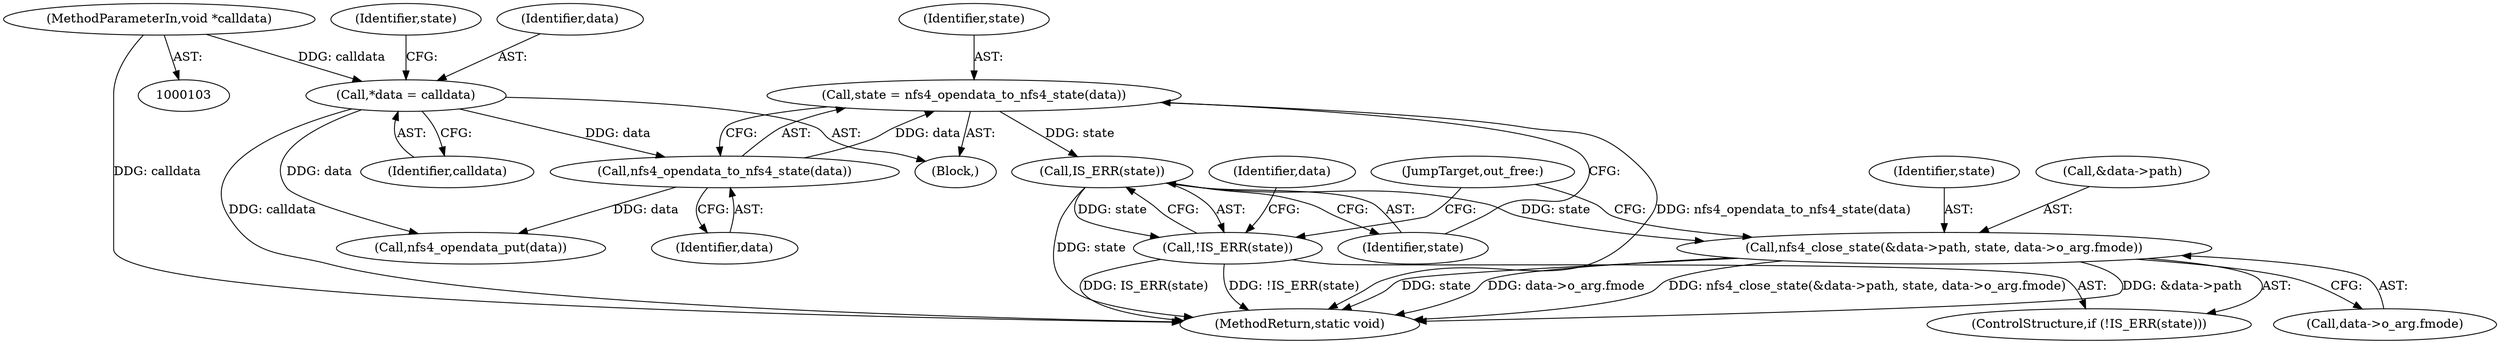 digraph "0_linux_dc0b027dfadfcb8a5504f7d8052754bf8d501ab9_15@API" {
"1000142" [label="(Call,state = nfs4_opendata_to_nfs4_state(data))"];
"1000144" [label="(Call,nfs4_opendata_to_nfs4_state(data))"];
"1000107" [label="(Call,*data = calldata)"];
"1000104" [label="(MethodParameterIn,void *calldata)"];
"1000148" [label="(Call,IS_ERR(state))"];
"1000147" [label="(Call,!IS_ERR(state))"];
"1000150" [label="(Call,nfs4_close_state(&data->path, state, data->o_arg.fmode))"];
"1000145" [label="(Identifier,data)"];
"1000149" [label="(Identifier,state)"];
"1000146" [label="(ControlStructure,if (!IS_ERR(state)))"];
"1000142" [label="(Call,state = nfs4_opendata_to_nfs4_state(data))"];
"1000162" [label="(Call,nfs4_opendata_put(data))"];
"1000161" [label="(JumpTarget,out_free:)"];
"1000148" [label="(Call,IS_ERR(state))"];
"1000144" [label="(Call,nfs4_opendata_to_nfs4_state(data))"];
"1000155" [label="(Identifier,state)"];
"1000153" [label="(Identifier,data)"];
"1000150" [label="(Call,nfs4_close_state(&data->path, state, data->o_arg.fmode))"];
"1000112" [label="(Identifier,state)"];
"1000107" [label="(Call,*data = calldata)"];
"1000151" [label="(Call,&data->path)"];
"1000105" [label="(Block,)"];
"1000108" [label="(Identifier,data)"];
"1000143" [label="(Identifier,state)"];
"1000109" [label="(Identifier,calldata)"];
"1000164" [label="(MethodReturn,static void)"];
"1000104" [label="(MethodParameterIn,void *calldata)"];
"1000156" [label="(Call,data->o_arg.fmode)"];
"1000147" [label="(Call,!IS_ERR(state))"];
"1000142" -> "1000105"  [label="AST: "];
"1000142" -> "1000144"  [label="CFG: "];
"1000143" -> "1000142"  [label="AST: "];
"1000144" -> "1000142"  [label="AST: "];
"1000149" -> "1000142"  [label="CFG: "];
"1000142" -> "1000164"  [label="DDG: nfs4_opendata_to_nfs4_state(data)"];
"1000144" -> "1000142"  [label="DDG: data"];
"1000142" -> "1000148"  [label="DDG: state"];
"1000144" -> "1000145"  [label="CFG: "];
"1000145" -> "1000144"  [label="AST: "];
"1000107" -> "1000144"  [label="DDG: data"];
"1000144" -> "1000162"  [label="DDG: data"];
"1000107" -> "1000105"  [label="AST: "];
"1000107" -> "1000109"  [label="CFG: "];
"1000108" -> "1000107"  [label="AST: "];
"1000109" -> "1000107"  [label="AST: "];
"1000112" -> "1000107"  [label="CFG: "];
"1000107" -> "1000164"  [label="DDG: calldata"];
"1000104" -> "1000107"  [label="DDG: calldata"];
"1000107" -> "1000162"  [label="DDG: data"];
"1000104" -> "1000103"  [label="AST: "];
"1000104" -> "1000164"  [label="DDG: calldata"];
"1000148" -> "1000147"  [label="AST: "];
"1000148" -> "1000149"  [label="CFG: "];
"1000149" -> "1000148"  [label="AST: "];
"1000147" -> "1000148"  [label="CFG: "];
"1000148" -> "1000164"  [label="DDG: state"];
"1000148" -> "1000147"  [label="DDG: state"];
"1000148" -> "1000150"  [label="DDG: state"];
"1000147" -> "1000146"  [label="AST: "];
"1000153" -> "1000147"  [label="CFG: "];
"1000161" -> "1000147"  [label="CFG: "];
"1000147" -> "1000164"  [label="DDG: IS_ERR(state)"];
"1000147" -> "1000164"  [label="DDG: !IS_ERR(state)"];
"1000150" -> "1000146"  [label="AST: "];
"1000150" -> "1000156"  [label="CFG: "];
"1000151" -> "1000150"  [label="AST: "];
"1000155" -> "1000150"  [label="AST: "];
"1000156" -> "1000150"  [label="AST: "];
"1000161" -> "1000150"  [label="CFG: "];
"1000150" -> "1000164"  [label="DDG: nfs4_close_state(&data->path, state, data->o_arg.fmode)"];
"1000150" -> "1000164"  [label="DDG: &data->path"];
"1000150" -> "1000164"  [label="DDG: state"];
"1000150" -> "1000164"  [label="DDG: data->o_arg.fmode"];
}
